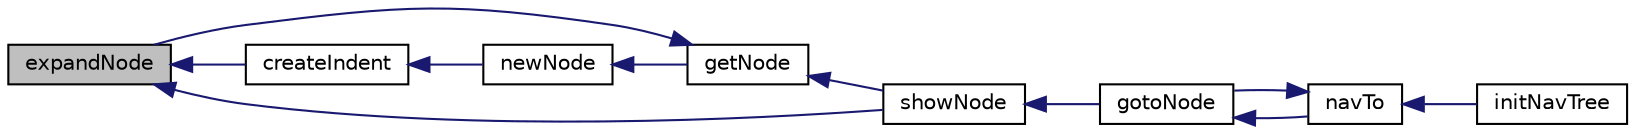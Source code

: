 digraph "expandNode"
{
  edge [fontname="Helvetica",fontsize="10",labelfontname="Helvetica",labelfontsize="10"];
  node [fontname="Helvetica",fontsize="10",shape=record];
  rankdir="LR";
  Node1 [label="expandNode",height=0.2,width=0.4,color="black", fillcolor="grey75", style="filled", fontcolor="black"];
  Node1 -> Node2 [dir="back",color="midnightblue",fontsize="10",style="solid"];
  Node2 [label="createIndent",height=0.2,width=0.4,color="black", fillcolor="white", style="filled",URL="$navtree_8js.html#a4d8f406d49520a0cede2e48347a3d7aa"];
  Node2 -> Node3 [dir="back",color="midnightblue",fontsize="10",style="solid"];
  Node3 [label="newNode",height=0.2,width=0.4,color="black", fillcolor="white", style="filled",URL="$navtree_8js.html#aa2418b16159e9502e990f97ea6ec26c8"];
  Node3 -> Node4 [dir="back",color="midnightblue",fontsize="10",style="solid"];
  Node4 [label="getNode",height=0.2,width=0.4,color="black", fillcolor="white", style="filled",URL="$navtree_8js.html#a256aa4fbee866e9227f78e82e9f258bb"];
  Node4 -> Node1 [dir="back",color="midnightblue",fontsize="10",style="solid"];
  Node4 -> Node5 [dir="back",color="midnightblue",fontsize="10",style="solid"];
  Node5 [label="showNode",height=0.2,width=0.4,color="black", fillcolor="white", style="filled",URL="$navtree_8js.html#a0238ad48be94f9f5fd305ea40b8f64ab"];
  Node5 -> Node6 [dir="back",color="midnightblue",fontsize="10",style="solid"];
  Node6 [label="gotoNode",height=0.2,width=0.4,color="black", fillcolor="white", style="filled",URL="$navtree_8js.html#a0e6a2d65190a43246d668bba554243e5"];
  Node6 -> Node7 [dir="back",color="midnightblue",fontsize="10",style="solid"];
  Node7 [label="navTo",height=0.2,width=0.4,color="black", fillcolor="white", style="filled",URL="$navtree_8js.html#a21beb601032fff375100a907f32129a5"];
  Node7 -> Node6 [dir="back",color="midnightblue",fontsize="10",style="solid"];
  Node7 -> Node8 [dir="back",color="midnightblue",fontsize="10",style="solid"];
  Node8 [label="initNavTree",height=0.2,width=0.4,color="black", fillcolor="white", style="filled",URL="$navtree_8js.html#aa7b3067e7ef0044572ba86240b1e58ce"];
  Node1 -> Node5 [dir="back",color="midnightblue",fontsize="10",style="solid"];
}
